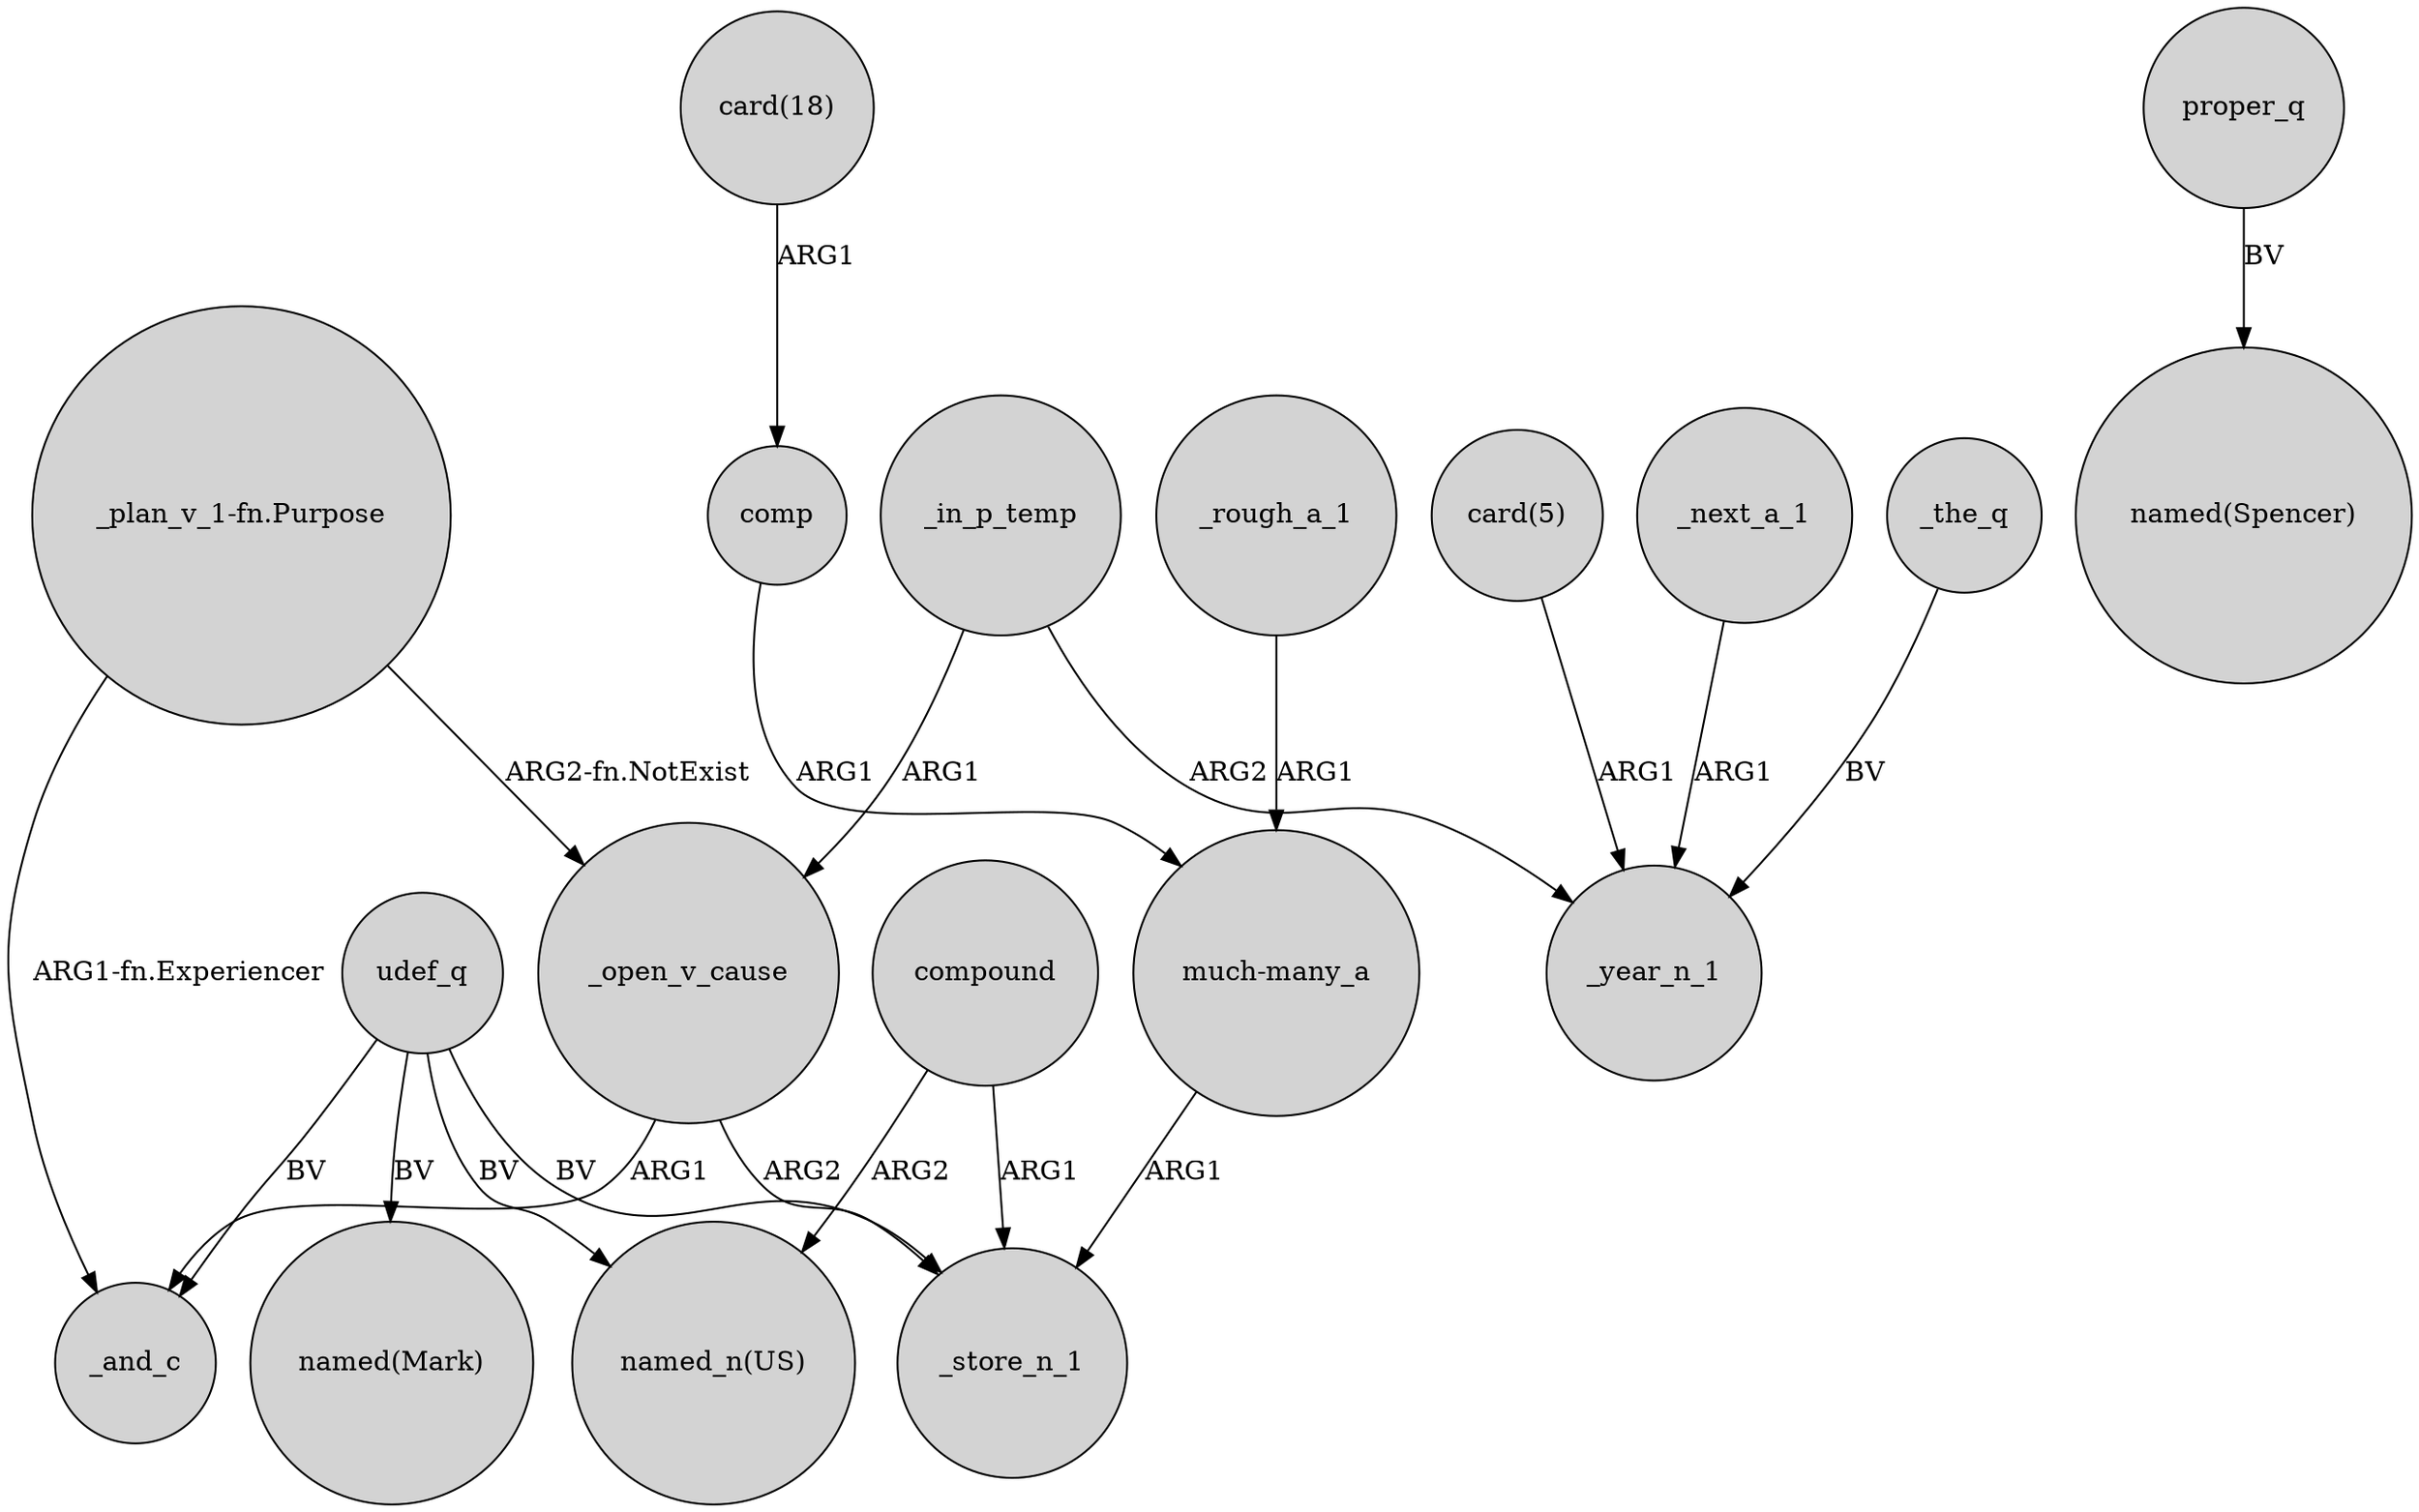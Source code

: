 digraph {
	node [shape=circle style=filled]
	"_plan_v_1-fn.Purpose" -> _open_v_cause [label="ARG2-fn.NotExist"]
	"much-many_a" -> _store_n_1 [label=ARG1]
	udef_q -> "named_n(US)" [label=BV]
	compound -> _store_n_1 [label=ARG1]
	"card(5)" -> _year_n_1 [label=ARG1]
	"_plan_v_1-fn.Purpose" -> _and_c [label="ARG1-fn.Experiencer"]
	compound -> "named_n(US)" [label=ARG2]
	_in_p_temp -> _year_n_1 [label=ARG2]
	proper_q -> "named(Spencer)" [label=BV]
	comp -> "much-many_a" [label=ARG1]
	_rough_a_1 -> "much-many_a" [label=ARG1]
	_open_v_cause -> _and_c [label=ARG1]
	_next_a_1 -> _year_n_1 [label=ARG1]
	_open_v_cause -> _store_n_1 [label=ARG2]
	_the_q -> _year_n_1 [label=BV]
	_in_p_temp -> _open_v_cause [label=ARG1]
	udef_q -> "named(Mark)" [label=BV]
	"card(18)" -> comp [label=ARG1]
	udef_q -> _and_c [label=BV]
	udef_q -> _store_n_1 [label=BV]
}
